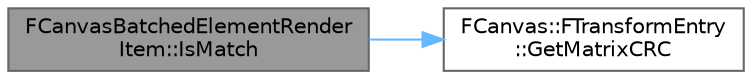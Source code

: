 digraph "FCanvasBatchedElementRenderItem::IsMatch"
{
 // INTERACTIVE_SVG=YES
 // LATEX_PDF_SIZE
  bgcolor="transparent";
  edge [fontname=Helvetica,fontsize=10,labelfontname=Helvetica,labelfontsize=10];
  node [fontname=Helvetica,fontsize=10,shape=box,height=0.2,width=0.4];
  rankdir="LR";
  Node1 [id="Node000001",label="FCanvasBatchedElementRender\lItem::IsMatch",height=0.2,width=0.4,color="gray40", fillcolor="grey60", style="filled", fontcolor="black",tooltip="Determine if this is a matching set by comparing texture,blendmode,elementype,transform."];
  Node1 -> Node2 [id="edge1_Node000001_Node000002",color="steelblue1",style="solid",tooltip=" "];
  Node2 [id="Node000002",label="FCanvas::FTransformEntry\l::GetMatrixCRC",height=0.2,width=0.4,color="grey40", fillcolor="white", style="filled",URL="$d0/ddf/classFCanvas_1_1FTransformEntry.html#a84498364b91d298546e3d8b672d423bd",tooltip=" "];
}

